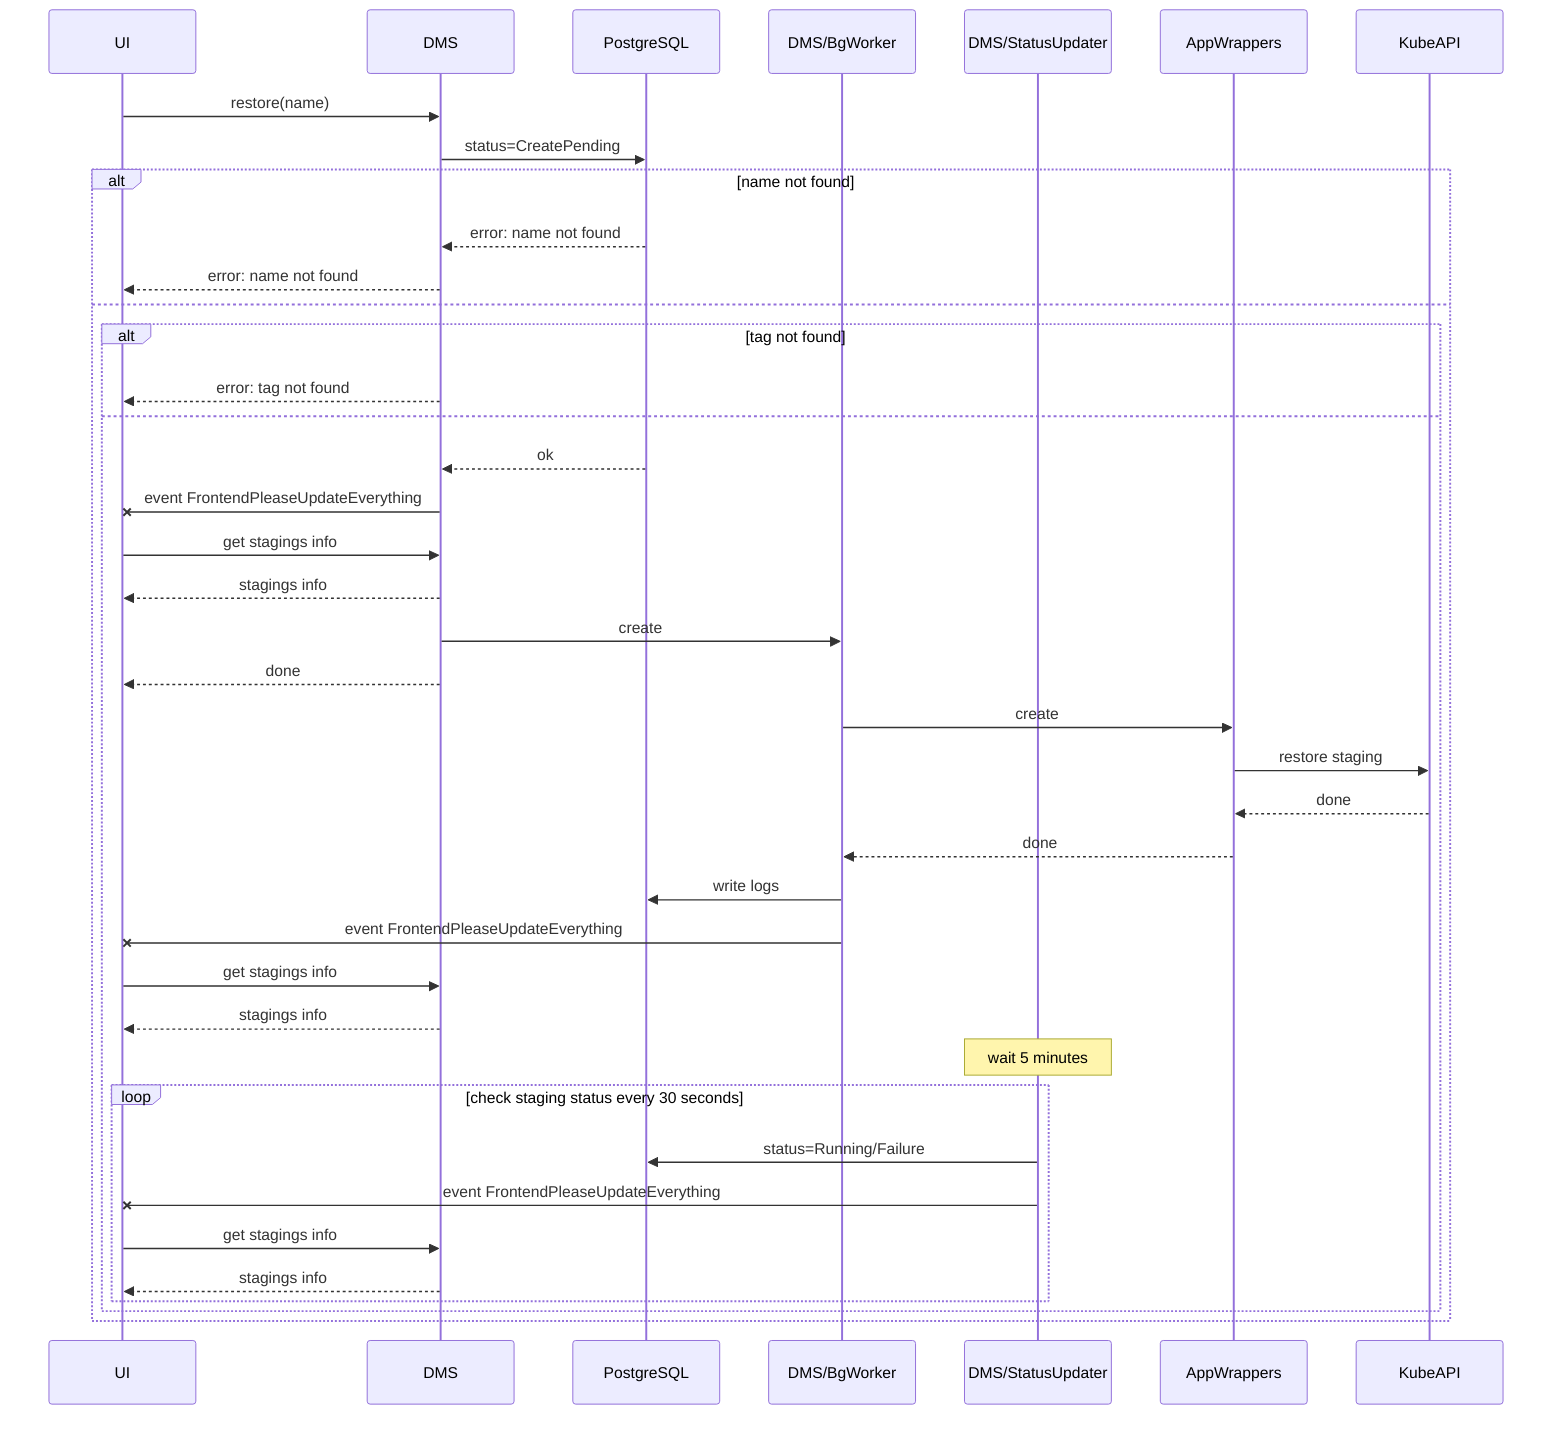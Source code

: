 sequenceDiagram
    participant UI
    participant DMS
    participant PostgreSQL
    participant DMS/BgWorker
    participant DMS/StatusUpdater
    participant AppWrappers
    participant KubeAPI
    UI->>DMS: restore(name)
    DMS->>PostgreSQL: status=CreatePending
    alt name not found
        PostgreSQL-->>DMS: error: name not found
        DMS-->>UI: error: name not found
    else
        alt tag not found
            DMS-->>UI: error: tag not found
        else
            PostgreSQL-->>DMS: ok
            DMS-xUI: event FrontendPleaseUpdateEverything
            UI->>DMS: get stagings info
            DMS-->>UI: stagings info
            DMS->>DMS/BgWorker: create
            DMS-->>UI: done
            DMS/BgWorker->>AppWrappers: create
            AppWrappers->>KubeAPI: restore staging
            KubeAPI-->>AppWrappers: done
            AppWrappers-->>DMS/BgWorker: done
            DMS/BgWorker->>PostgreSQL: write logs
            DMS/BgWorker-xUI: event FrontendPleaseUpdateEverything
            UI->>DMS: get stagings info
            DMS-->>UI: stagings info
            Note over DMS/StatusUpdater: wait 5 minutes
            loop check staging status every 30 seconds
                DMS/StatusUpdater->>PostgreSQL: status=Running/Failure
                DMS/StatusUpdater-xUI: event FrontendPleaseUpdateEverything
                UI->>DMS: get stagings info
                DMS-->>UI: stagings info
            end
        end
    end